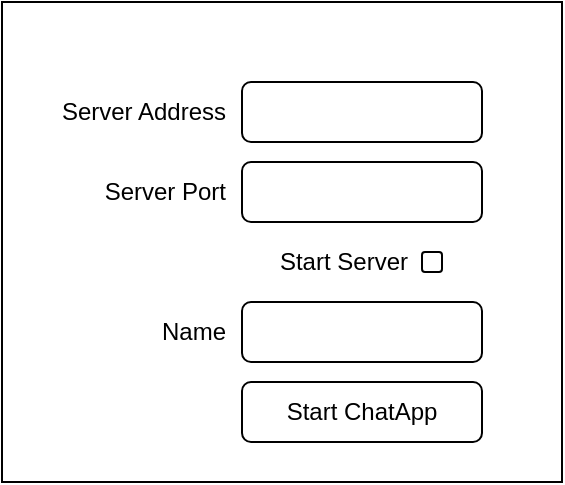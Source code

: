 <mxfile>
    <diagram id="vu5aGmH0o27bVY2iEsoV" name="Page-1">
        <mxGraphModel dx="509" dy="274" grid="1" gridSize="10" guides="1" tooltips="1" connect="1" arrows="1" fold="1" page="1" pageScale="1" pageWidth="850" pageHeight="1100" math="0" shadow="0">
            <root>
                <mxCell id="0"/>
                <mxCell id="1" parent="0"/>
                <mxCell id="2" value="" style="rounded=0;whiteSpace=wrap;html=1;" vertex="1" parent="1">
                    <mxGeometry x="40" y="40" width="280" height="240" as="geometry"/>
                </mxCell>
                <mxCell id="3" value="Server Address" style="rounded=1;whiteSpace=wrap;html=1;labelPosition=left;verticalLabelPosition=middle;align=right;verticalAlign=middle;spacing=8;" vertex="1" parent="1">
                    <mxGeometry x="160" y="80" width="120" height="30" as="geometry"/>
                </mxCell>
                <mxCell id="4" value="Name" style="rounded=1;whiteSpace=wrap;html=1;labelPosition=left;verticalLabelPosition=middle;align=right;verticalAlign=middle;spacing=8;" vertex="1" parent="1">
                    <mxGeometry x="160" y="190" width="120" height="30" as="geometry"/>
                </mxCell>
                <mxCell id="5" value="Server Port" style="rounded=1;whiteSpace=wrap;html=1;labelPosition=left;verticalLabelPosition=middle;align=right;verticalAlign=middle;spacing=8;" vertex="1" parent="1">
                    <mxGeometry x="160" y="120" width="120" height="30" as="geometry"/>
                </mxCell>
                <mxCell id="7" value="Start Server" style="rounded=1;html=1;labelPosition=left;verticalLabelPosition=middle;align=right;verticalAlign=middle;spacing=8;" vertex="1" parent="1">
                    <mxGeometry x="250" y="165" width="10" height="10" as="geometry"/>
                </mxCell>
                <mxCell id="10" value="Start ChatApp" style="rounded=1;whiteSpace=wrap;html=1;" vertex="1" parent="1">
                    <mxGeometry x="160" y="230" width="120" height="30" as="geometry"/>
                </mxCell>
            </root>
        </mxGraphModel>
    </diagram>
</mxfile>